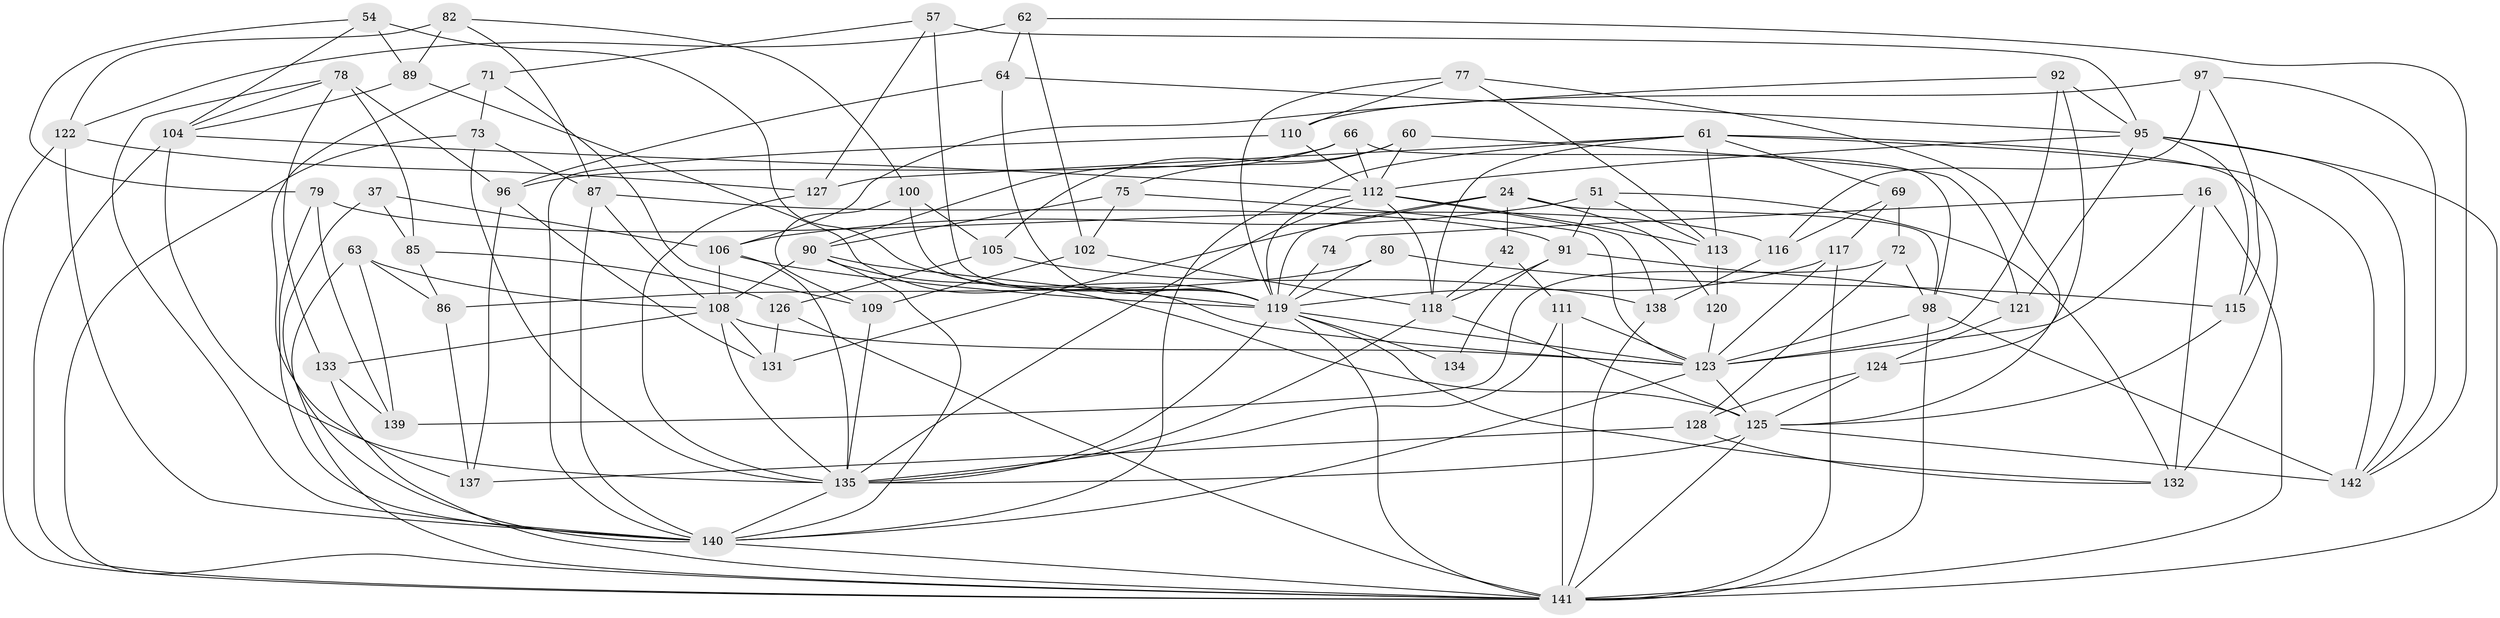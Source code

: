 // original degree distribution, {4: 1.0}
// Generated by graph-tools (version 1.1) at 2025/03/03/04/25 22:03:53]
// undirected, 71 vertices, 183 edges
graph export_dot {
graph [start="1"]
  node [color=gray90,style=filled];
  16 [super="+3"];
  24 [super="+20"];
  37;
  42;
  51;
  54;
  57;
  60;
  61 [super="+13+25"];
  62;
  63;
  64;
  66;
  69;
  71;
  72;
  73;
  74;
  75;
  77;
  78 [super="+39"];
  79;
  80;
  82;
  85;
  86;
  87 [super="+34"];
  89;
  90 [super="+21+52"];
  91 [super="+40"];
  92;
  95 [super="+48"];
  96 [super="+10"];
  97;
  98 [super="+67+94"];
  100;
  102;
  104 [super="+50"];
  105;
  106 [super="+68"];
  108 [super="+36+53"];
  109;
  110;
  111 [super="+65"];
  112 [super="+1+43+14+22"];
  113 [super="+76"];
  115;
  116;
  117;
  118 [super="+83"];
  119 [super="+70+84+107"];
  120;
  121;
  122 [super="+93"];
  123 [super="+41+30+101"];
  124;
  125 [super="+81"];
  126;
  127;
  128;
  131;
  132 [super="+99"];
  133;
  134;
  135 [super="+9+45+27+55+130"];
  137;
  138;
  139;
  140 [super="+7+28+59+58+114"];
  141 [super="+18+129"];
  142 [super="+136"];
  16 -- 74 [weight=2];
  16 -- 132 [weight=2];
  16 -- 141;
  16 -- 123;
  24 -- 120;
  24 -- 42 [weight=2];
  24 -- 131;
  24 -- 98;
  24 -- 119;
  37 -- 85;
  37 -- 140;
  37 -- 106 [weight=2];
  42 -- 111;
  42 -- 118;
  51 -- 91;
  51 -- 106;
  51 -- 113;
  51 -- 132;
  54 -- 79;
  54 -- 104;
  54 -- 89;
  54 -- 119;
  57 -- 71;
  57 -- 127;
  57 -- 95;
  57 -- 119;
  60 -- 121;
  60 -- 75;
  60 -- 105;
  60 -- 112;
  61 -- 127;
  61 -- 132;
  61 -- 69;
  61 -- 140;
  61 -- 118 [weight=2];
  61 -- 113;
  61 -- 142;
  62 -- 64;
  62 -- 122;
  62 -- 102;
  62 -- 142;
  63 -- 139;
  63 -- 86;
  63 -- 141;
  63 -- 108;
  64 -- 96;
  64 -- 95;
  64 -- 119;
  66 -- 96;
  66 -- 98;
  66 -- 112;
  66 -- 90;
  69 -- 72;
  69 -- 116;
  69 -- 117;
  71 -- 109;
  71 -- 73;
  71 -- 137;
  72 -- 128;
  72 -- 139;
  72 -- 98;
  73 -- 87;
  73 -- 141;
  73 -- 135;
  74 -- 119 [weight=2];
  75 -- 90;
  75 -- 102;
  75 -- 123;
  77 -- 110;
  77 -- 119;
  77 -- 125;
  77 -- 113;
  78 -- 96 [weight=2];
  78 -- 85;
  78 -- 133;
  78 -- 140;
  78 -- 104;
  79 -- 139;
  79 -- 116;
  79 -- 140;
  80 -- 86;
  80 -- 115;
  80 -- 119 [weight=2];
  82 -- 89;
  82 -- 122;
  82 -- 100;
  82 -- 87;
  85 -- 126;
  85 -- 86;
  86 -- 137;
  87 -- 140 [weight=2];
  87 -- 91;
  87 -- 108;
  89 -- 123;
  89 -- 104;
  90 -- 119 [weight=3];
  90 -- 125;
  90 -- 140;
  90 -- 108;
  91 -- 134 [weight=2];
  91 -- 121;
  91 -- 118;
  92 -- 124;
  92 -- 123;
  92 -- 106;
  92 -- 95;
  95 -- 115;
  95 -- 141;
  95 -- 112;
  95 -- 121;
  95 -- 142;
  96 -- 137;
  96 -- 131;
  97 -- 115;
  97 -- 110;
  97 -- 142;
  97 -- 116;
  98 -- 141 [weight=2];
  98 -- 123;
  98 -- 142 [weight=2];
  100 -- 109;
  100 -- 105;
  100 -- 119;
  102 -- 109;
  102 -- 118;
  104 -- 112;
  104 -- 141;
  104 -- 135;
  105 -- 126;
  105 -- 138;
  106 -- 135 [weight=2];
  106 -- 108;
  106 -- 119;
  108 -- 123;
  108 -- 133;
  108 -- 135;
  108 -- 131;
  109 -- 135;
  110 -- 140;
  110 -- 112;
  111 -- 123;
  111 -- 141 [weight=3];
  111 -- 135;
  112 -- 135 [weight=2];
  112 -- 138;
  112 -- 113 [weight=2];
  112 -- 119;
  112 -- 118;
  113 -- 120;
  115 -- 125;
  116 -- 138;
  117 -- 141;
  117 -- 123;
  117 -- 119;
  118 -- 135;
  118 -- 125;
  119 -- 135 [weight=2];
  119 -- 134 [weight=2];
  119 -- 132;
  119 -- 141;
  119 -- 123 [weight=2];
  120 -- 123 [weight=2];
  121 -- 124;
  122 -- 140 [weight=2];
  122 -- 141;
  122 -- 127;
  123 -- 125 [weight=2];
  123 -- 140 [weight=2];
  124 -- 128;
  124 -- 125;
  125 -- 135 [weight=2];
  125 -- 141;
  125 -- 142 [weight=2];
  126 -- 131;
  126 -- 141;
  127 -- 135;
  128 -- 137;
  128 -- 132;
  133 -- 139;
  133 -- 141;
  135 -- 140 [weight=3];
  138 -- 141;
  140 -- 141;
}

